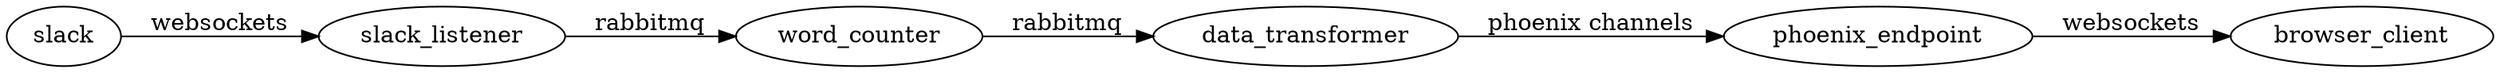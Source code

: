 digraph G {
  rankdir="LR";
  slack -> slack_listener [label="websockets"];
  slack_listener -> word_counter [label="rabbitmq"];
  word_counter -> data_transformer [label="rabbitmq"];
  data_transformer -> phoenix_endpoint [label="phoenix channels"];
  phoenix_endpoint -> browser_client [label="websockets"];
}
